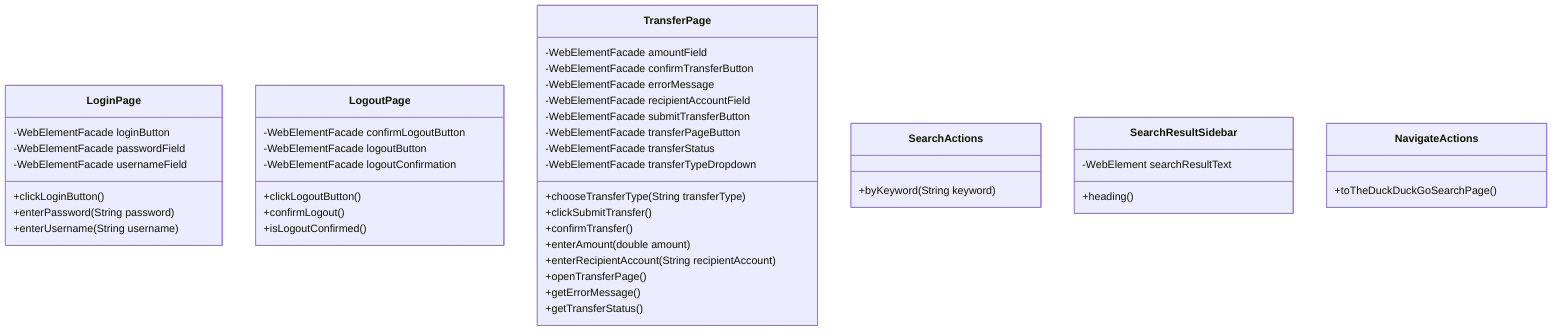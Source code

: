 classDiagram
    class LoginPage {
        +clickLoginButton()
        +enterPassword(String password)
        +enterUsername(String username)
        -WebElementFacade loginButton
        -WebElementFacade passwordField
        -WebElementFacade usernameField
    }
    class LogoutPage {
        +clickLogoutButton()
        +confirmLogout()
        +isLogoutConfirmed()
        -WebElementFacade confirmLogoutButton
        -WebElementFacade logoutButton
        -WebElementFacade logoutConfirmation
    }
    class TransferPage {
        +chooseTransferType(String transferType)
        +clickSubmitTransfer()
        +confirmTransfer()
        +enterAmount(double amount)
        +enterRecipientAccount(String recipientAccount)
        +openTransferPage()
        +getErrorMessage()
        +getTransferStatus()
        -WebElementFacade amountField
        -WebElementFacade confirmTransferButton
        -WebElementFacade errorMessage
        -WebElementFacade recipientAccountField
        -WebElementFacade submitTransferButton
        -WebElementFacade transferPageButton
        -WebElementFacade transferStatus
        -WebElementFacade transferTypeDropdown
    }
    class SearchActions {
        +byKeyword(String keyword)
    }
    class SearchResultSidebar {
        +heading()
        -WebElement searchResultText
    }
    class NavigateActions {
        +toTheDuckDuckGoSearchPage()
    }